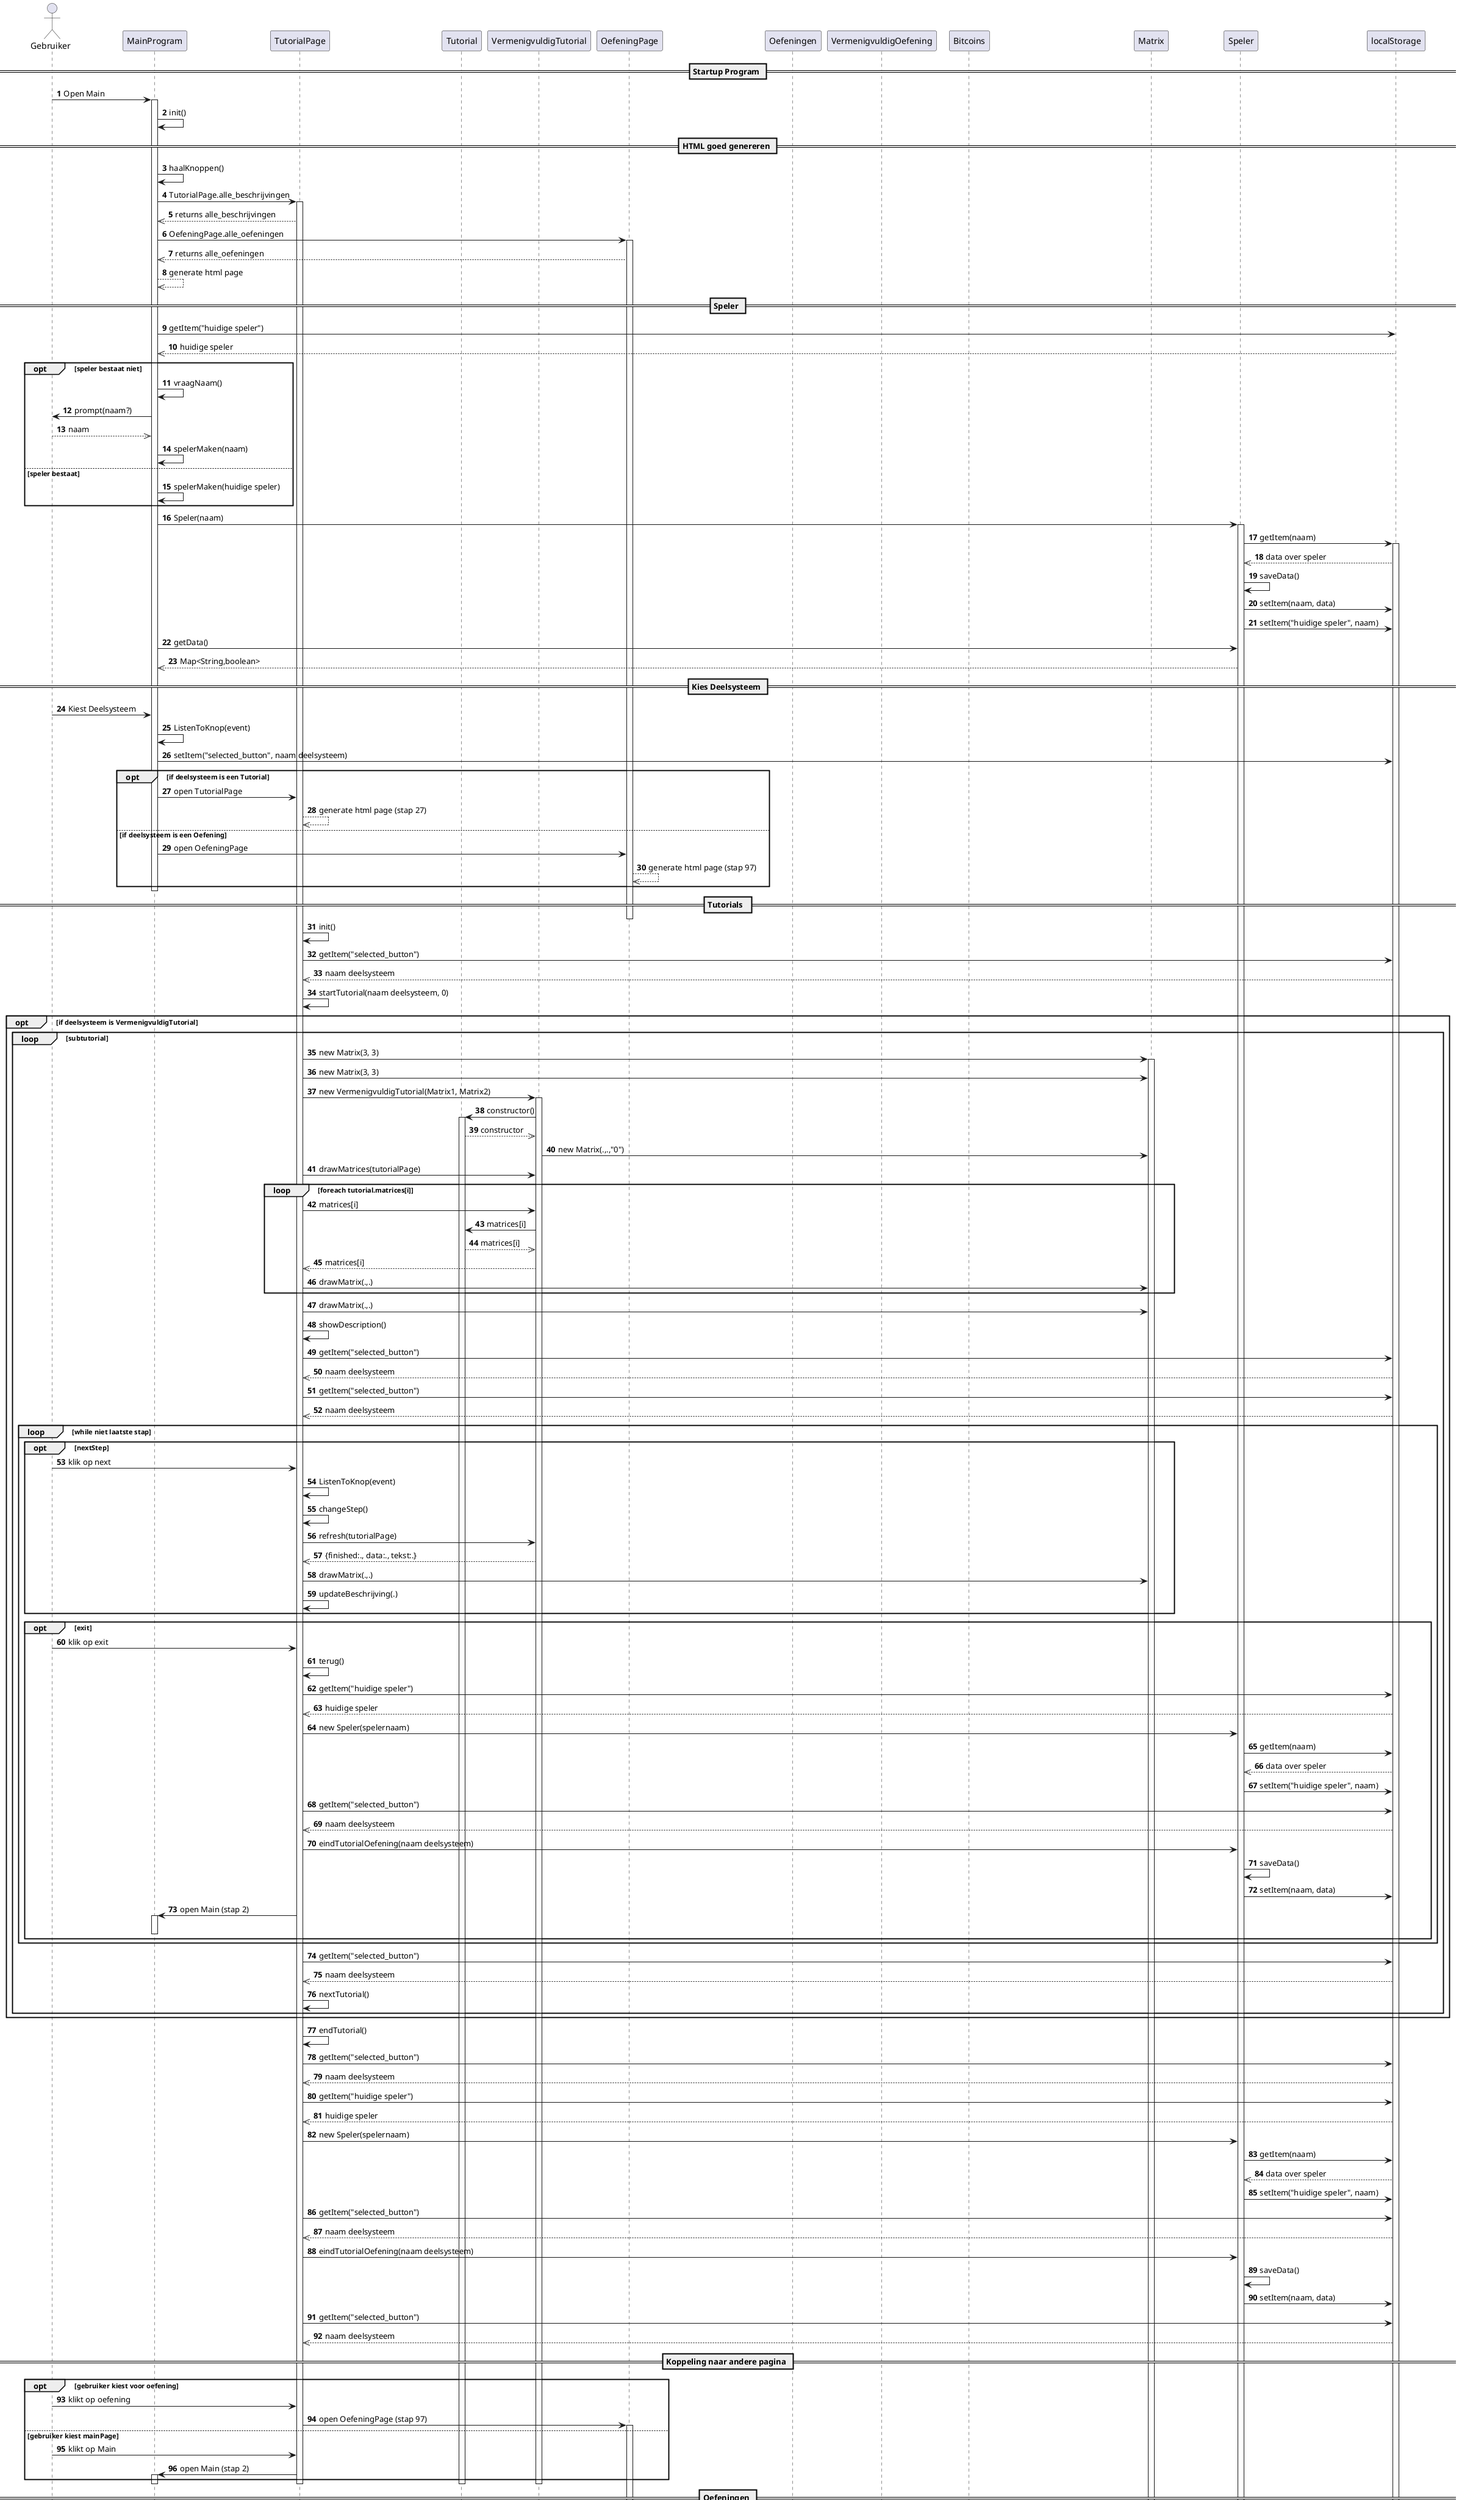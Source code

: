 @startuml
autonumber

actor Gebruiker
participant MainProgram
participant TutorialPage
participant Tutorial
participant VermenigvuldigTutorial
participant OefeningPage
participant Oefeningen
participant VermenigvuldigOefening
participant Bitcoins
participant Matrix
participant Speler
participant localStorage




== Startup Program ==

Gebruiker ->  MainProgram: Open Main
activate MainProgram

MainProgram -> MainProgram: init()


== HTML goed genereren ==

MainProgram -> MainProgram: haalKnoppen()

MainProgram -> TutorialPage: TutorialPage.alle_beschrijvingen
activate TutorialPage
TutorialPage-->>MainProgram: returns alle_beschrijvingen

MainProgram -> OefeningPage: OefeningPage.alle_oefeningen
activate OefeningPage
OefeningPage-->>MainProgram: returns alle_oefeningen

MainProgram -->> MainProgram: generate html page



== Speler ==

MainProgram -> localStorage: getItem("huidige speler")
localStorage -->> MainProgram: huidige speler

opt speler bestaat niet
    MainProgram -> MainProgram: vraagNaam()

    MainProgram -> Gebruiker: prompt(naam?)
    Gebruiker -->> MainProgram: naam

    MainProgram -> MainProgram: spelerMaken(naam)

    else speler bestaat
    MainProgram -> MainProgram: spelerMaken(huidige speler)
end

MainProgram -> Speler: Speler(naam)
activate Speler

Speler -> localStorage: getItem(naam)
activate localStorage
localStorage -->> Speler: data over speler
Speler -> Speler: saveData()
Speler -> localStorage: setItem(naam, data)
Speler -> localStorage: setItem("huidige speler", naam)

MainProgram -> Speler: getData()
Speler -->> MainProgram: Map<String,boolean>



== Kies Deelsysteem ==

Gebruiker -> MainProgram: Kiest Deelsysteem

MainProgram -> MainProgram: ListenToKnop(event)
MainProgram -> localStorage: setItem("selected_button", naam deelsysteem)


opt  if deelsysteem is een Tutorial
        MainProgram -> TutorialPage: open TutorialPage
        TutorialPage -->> TutorialPage: generate html page (stap 27)
     else if deelsysteem is een Oefening
        MainProgram -> OefeningPage: open OefeningPage
        OefeningPage -->> OefeningPage: generate html page (stap 97)
end
deactivate MainProgram



== Tutorials  ==
deactivate OefeningPage

TutorialPage -> TutorialPage: init()

TutorialPage -> localStorage: getItem("selected_button")
localStorage -->> TutorialPage: naam deelsysteem

TutorialPage -> TutorialPage: startTutorial(naam deelsysteem, 0)

opt  if deelsysteem is VermenigvuldigTutorial
        loop subtutorial
            TutorialPage -> Matrix: new Matrix(3, 3)
            activate Matrix
            TutorialPage -> Matrix: new Matrix(3, 3)

            TutorialPage -> VermenigvuldigTutorial: new VermenigvuldigTutorial(Matrix1, Matrix2)
            activate VermenigvuldigTutorial

            VermenigvuldigTutorial -> Tutorial: constructor()
            activate Tutorial
            Tutorial -->> VermenigvuldigTutorial: constructor

            VermenigvuldigTutorial -> Matrix: new Matrix(.,.,"0")

            TutorialPage -> VermenigvuldigTutorial: drawMatrices(tutorialPage)

            loop foreach tutorial.matrices[i]
                    TutorialPage -> VermenigvuldigTutorial: matrices[i]
                    VermenigvuldigTutorial -> Tutorial: matrices[i]
                    Tutorial -->> VermenigvuldigTutorial: matrices[i]
                    VermenigvuldigTutorial -->> TutorialPage: matrices[i]

                    TutorialPage -> Matrix: drawMatrix(.,.)
            end
            TutorialPage -> Matrix: drawMatrix(.,.)

            TutorialPage -> TutorialPage: showDescription()
            TutorialPage -> localStorage: getItem("selected_button")
            localStorage -->> TutorialPage: naam deelsysteem
            TutorialPage -> localStorage: getItem("selected_button")
            localStorage -->> TutorialPage: naam deelsysteem

            loop while niet laatste stap
                opt nextStep
                    Gebruiker -> TutorialPage: klik op next

                    TutorialPage -> TutorialPage: ListenToKnop(event)
                    TutorialPage -> TutorialPage: changeStep()

                    TutorialPage -> VermenigvuldigTutorial: refresh(tutorialPage)
                    VermenigvuldigTutorial -->> TutorialPage: {finished:., data:., tekst:.}

                    TutorialPage -> Matrix: drawMatrix(.,.)
                    TutorialPage -> TutorialPage: updateBeschrijving(.)
                end
                opt exit
                   Gebruiker -> TutorialPage: klik op exit

                   TutorialPage -> TutorialPage: terug()

                   TutorialPage -> localStorage: getItem("huidige speler")
                   localStorage -->> TutorialPage: huidige speler

                   TutorialPage -> Speler: new Speler(spelernaam)

                   Speler -> localStorage: getItem(naam)
                   localStorage -->> Speler: data over speler
                   Speler -> localStorage: setItem("huidige speler", naam)

                   TutorialPage -> localStorage: getItem("selected_button")
                   localStorage -->> TutorialPage: naam deelsysteem

                   TutorialPage -> Speler: eindTutorialOefening(naam deelsysteem)
                   Speler -> Speler: saveData()
                   Speler -> localStorage: setItem(naam, data)

                   TutorialPage -> MainProgram: open Main (stap 2)
                   activate MainProgram
                   deactivate MainProgram
                end
            end

            TutorialPage -> localStorage: getItem("selected_button")
            localStorage -->> TutorialPage: naam deelsysteem

            TutorialPage -> TutorialPage: nextTutorial()
        end
end
TutorialPage -> TutorialPage: endTutorial()

TutorialPage -> localStorage: getItem("selected_button")
localStorage -->> TutorialPage: naam deelsysteem

TutorialPage -> localStorage: getItem("huidige speler")
localStorage -->> TutorialPage: huidige speler

TutorialPage -> Speler: new Speler(spelernaam)

Speler -> localStorage: getItem(naam)
localStorage -->> Speler: data over speler
Speler -> localStorage: setItem("huidige speler", naam)

TutorialPage -> localStorage: getItem("selected_button")
localStorage -->> TutorialPage: naam deelsysteem

TutorialPage -> Speler: eindTutorialOefening(naam deelsysteem)
Speler -> Speler: saveData()
Speler -> localStorage: setItem(naam, data)

TutorialPage -> localStorage: getItem("selected_button")
localStorage -->> TutorialPage: naam deelsysteem

== Koppeling naar andere pagina ==


opt gebruiker kiest voor oefening
        Gebruiker -> TutorialPage: klikt op oefening
        TutorialPage -> OefeningPage: open OefeningPage (stap 97)
        activate OefeningPage
   else  gebruiker kiest mainPage
       Gebruiker -> TutorialPage: klikt op Main
       TutorialPage -> MainProgram: open Main (stap 2)
       activate MainProgram
end

deactivate MainProgram
deactivate TutorialPage
deactivate Tutorial
deactivate VermenigvuldigTutorial







== Oefeningen ==

OefeningPage -> OefeningPage: init()
OefeningPage -> OefeningPage: new OefeningPage()

OefeningPage -> localStorage: getItem("selected_button")
localStorage -->> OefeningPage: naam deelsysteem

OefeningPage -> OefeningPage: startOefening(naam deelsysteem)
opt if deelsysteem is VermenigvuldigOefening
    OefeningPage -> Matrix: new Matrix(3, 3)
    OefeningPage -> Matrix: new Matrix(3, 3)

    OefeningPage -> VermenigvuldigOefening: new VermenigvuldigOefening(Matrix1, Matrix2)
    activate VermenigvuldigOefening

    VermenigvuldigOefening -> Oefeningen: constructor()
    activate Oefeningen
    Oefeningen -->> VermenigvuldigOefening: constructor

'    VermenigvuldigOefening -> Matrix: new Matrix(.,.,"0")
    VermenigvuldigOefening -> Matrix: vermenigvuldigMatrix(.)

    OefeningPage -> VermenigvuldigOefening: maakInvul()
    VermenigvuldigOefening -> VermenigvuldigOefening: changeInvul()

    loop foreach oefening.matrices[i]
        OefeningPage -> VermenigvuldigOefening: matrices[i]
        VermenigvuldigOefening -> Oefeningen: matrices[i]
        Oefeningen -->> VermenigvuldigOefening: matrices[i]
        VermenigvuldigOefening -->> OefeningPage: matrices[i]

        OefeningPage -> Matrix: drawMatrix(.)
    end

    opt check
       Gebruiker -> OefeningPage: klikt op Check
       OefeningPage ->  VermenigvuldigOefening: checkOplossing(.)

       VermenigvuldigOefening -> VermenigvuldigOefening: getMatrix()
       VermenigvuldigOefening -> Matrix: new Matrix(.,.)
       VermenigvuldigOefening -> VermenigvuldigOefening: correct(.)
       opt als juist
            VermenigvuldigOefening -> Gebruiker: alert("goed")
            else als fout
            VermenigvuldigOefening -> Gebruiker: alert("slecht")
       end

    end
    opt exit
       Gebruiker -> OefeningPage: klik op exit

       OefeningPage -> OefeningPage: terug()

       OefeningPage -> localStorage: getItem("huidige speler")
       localStorage -->> OefeningPage: huidige speler

       OefeningPage -> Speler: new Speler(spelernaam)

       Speler -> localStorage: getItem(naam)
       localStorage -->> Speler: data over speler
       Speler -> localStorage: setItem("huidige speler", naam)

       OefeningPage -> localStorage: getItem("selected_button")
       localStorage -->> OefeningPage: naam deelsysteem

       OefeningPage -> Speler: eindTutorialOefening(naam deelsysteem)
       Speler -> Speler: saveData()
       Speler -> localStorage: setItem(naam, data)

       OefeningPage -> MainProgram: open Main (stap 2)
       activate MainProgram
       deactivate MainProgram
    end
end



==Bitcoin-wallet==
Gebruiker -> MainProgram: klik op toepassing1
MainProgram -> Bitcoins: Open Bitcoins
activate Bitcoins

Bitcoins -> Bitcoins: init()
Bitcoins -> Matrix: new Matrix()
Bitcoins -> Matrix: getDeterminant()
Matrix -->> Bitcoins: returns determinant
Bitcoins -> Matrix: importMatrix()
Bitcoins -> Matrix: getInverse()
Matrix -->> Bitcoins: returns {determinant, adjunct, inverse}
Bitcoins -> Matrix: getDeterminant()
Matrix -->> Bitcoins: returns determinant

Bitcoins -> Bitcoins: modInverse()
Bitcoins -> Bitcoins: showAlfabet_table()

Bitcoins -> Bitcoins: showData()
Bitcoins -> Matrix: drawMatrix()

opt MMI calculator
    Gebruiker -> Bitcoins: vult determinant in
    Bitcoins -> Bitcoins: ShowMMI()
    Bitcoins -> Bitcoins: modInverse()

end

opt hint
    Gebruiker -> Bitcoins: klik op hint
    Bitcoins -> Bitcoins: hint()
    opt hint_nr = 1
            Bitcoins -> Bitcoins: hint_init()
            Bitcoins -> Bitcoins: hint1()
            Bitcoins -> Matrix: new Matrix(3,1)
            Bitcoins -> Matrix: drawMatrix()
            Bitcoins -> Bitcoins: hint_uitleg()
        else hint_nr = 2
            Bitcoins -> Bitcoins: hint2()
            Bitcoins -> Matrix: drawMatrix()
        else hint_nr = 3
            Bitcoins -> Bitcoins: hint3()
        else hint_nr = 4
            Bitcoins -> Bitcoins: hint4()
            Bitcoins -> Matrix: drawMatrix()
        else hint_nr <= 4 + (matrices.length*4)
            loop voor het aantal vectoren (lengte codewoord /3)
                opt ((hint_nr-4)%4 ===  1)
                        opt niet eerste keer loop
                            Bitcoins -> Bitcoins: terug4()
                            Bitcoins -> Matrix: drawMatrix()
                        end
                        Bitcoins -> Bitcoins: hint5(n)  (n = aantal keer loop)
                        Bitcoins -> Matrix: drawMatrix()
                    else ((hint_nr-4)%4 ===  2)
                        Bitcoins -> Bitcoins: hint6(n)
                        Bitcoins -> Matrix: new Matrix(3,1)
                        Bitcoins -> Matrix: vermenigvuldigMatrix(.)
                        Matrix -->> Bitcoins: returns [.][.]
                        Bitcoins -> Matrix: importMatrix()
                        Bitcoins -> Matrix: drawMatrix()
                    else ((hint_nr-4)%4 ===  3)
                        Bitcoins -> Bitcoins: hint7(n)
                        Bitcoins -> Matrix: copyMatrix()
                        Matrix -> Matrix: new Matrix(.,.)
                        Matrix -->> Bitcoins: returns copy
                        Bitcoins -> Matrix: drawMatrix()
                        Bitcoins -> Matrix: drawMatrix()
                    else ((hint_nr-4)%4 ===  0)
                        Bitcoins -> Bitcoins: hint8(n)
                        Bitcoins -> Matrix: new Matrix(3,1)
                        Bitcoins -> Matrix: drawMatrix()
                        Bitcoins -> Matrix: drawMatrix()
                end
            end
        else hint_nr > 4 + (matrices.length * 4)
            Bitcoins -> Bitcoins: hint9()
    end
end

opt passwoord cotroleren
    Gebruiker -> Bitcoins: vult passwoord in en drukt op "open wallet"
end


==einde programma==

deactivate MainProgram
deactivate TutorialPage
deactivate Tutorial
deactivate VermenigvuldigTutorial
deactivate OefeningPage
deactivate Oefeningen
deactivate VermenigvuldigOefening
deactivate Bitcoins
deactivate Matrix
deactivate Speler
deactivate localStorage
@enduml


